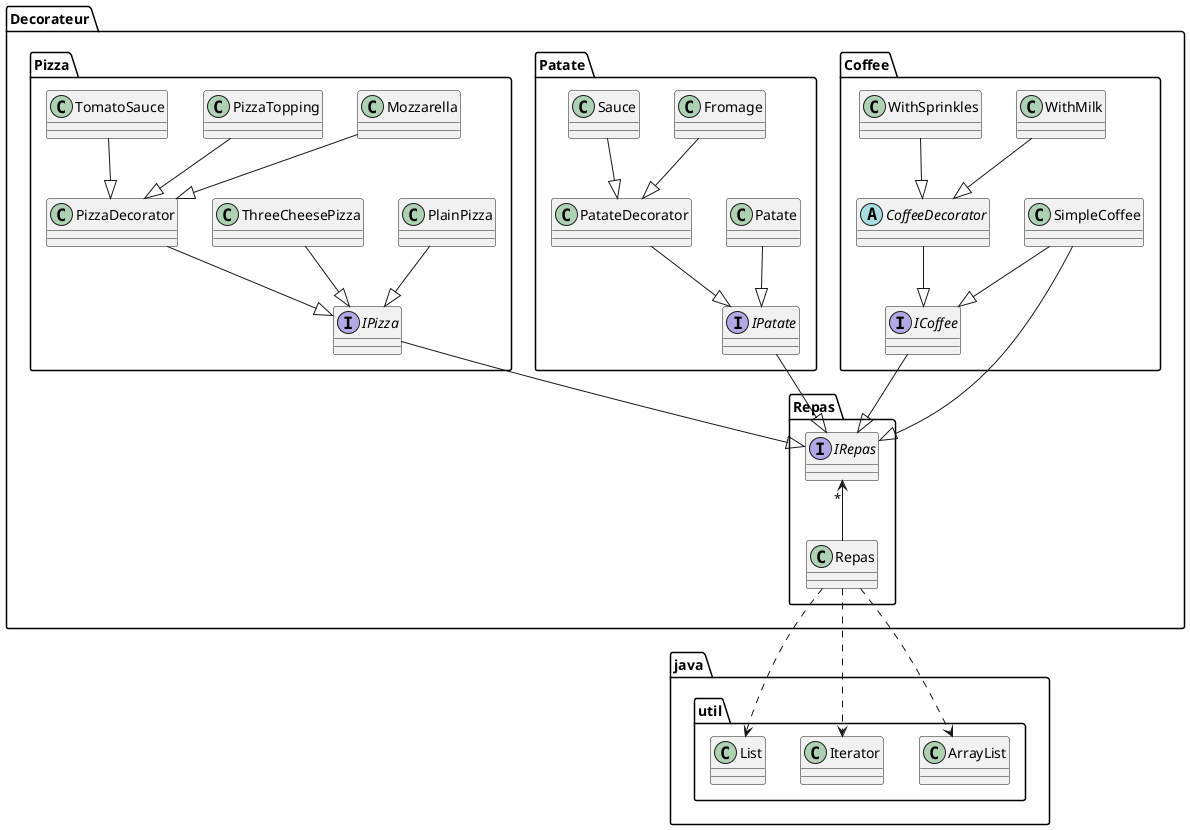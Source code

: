 @startuml Diagramme de classe
abstract class Decorateur.Coffee.CoffeeDecorator
class Decorateur.Coffee.SimpleCoffee
class Decorateur.Coffee.WithMilk
class Decorateur.Coffee.WithSprinkles
class Decorateur.Patate.Fromage
class Decorateur.Patate.Patate
class Decorateur.Patate.PatateDecorator
class Decorateur.Patate.Sauce
class Decorateur.Pizza.Mozzarella
class Decorateur.Pizza.PizzaDecorator
class Decorateur.Pizza.PizzaTopping
class Decorateur.Pizza.PlainPizza
class Decorateur.Pizza.ThreeCheesePizza
class Decorateur.Pizza.TomatoSauce
class Decorateur.Repas.Repas
class java.util.ArrayList
class java.util.Iterator
class java.util.List
interface Decorateur.Coffee.ICoffee
interface Decorateur.Patate.IPatate
interface Decorateur.Pizza.IPizza
interface Decorateur.Repas.IRepas
Decorateur.Coffee.CoffeeDecorator --|> Decorateur.Coffee.ICoffee
Decorateur.Coffee.SimpleCoffee --|> Decorateur.Coffee.ICoffee
Decorateur.Coffee.SimpleCoffee --|> Decorateur.Repas.IRepas
Decorateur.Coffee.WithMilk --|> Decorateur.Coffee.CoffeeDecorator
Decorateur.Coffee.WithSprinkles --|> Decorateur.Coffee.CoffeeDecorator
Decorateur.Patate.Fromage --|> Decorateur.Patate.PatateDecorator
Decorateur.Patate.Patate --|> Decorateur.Patate.IPatate
Decorateur.Patate.PatateDecorator --|> Decorateur.Patate.IPatate
Decorateur.Patate.Sauce --|> Decorateur.Patate.PatateDecorator
Decorateur.Pizza.Mozzarella --|> Decorateur.Pizza.PizzaDecorator
Decorateur.Pizza.PizzaDecorator --|> Decorateur.Pizza.IPizza
Decorateur.Pizza.PizzaTopping --|> Decorateur.Pizza.PizzaDecorator
Decorateur.Pizza.PlainPizza --|> Decorateur.Pizza.IPizza
Decorateur.Pizza.ThreeCheesePizza --|> Decorateur.Pizza.IPizza
Decorateur.Pizza.TomatoSauce --|> Decorateur.Pizza.PizzaDecorator
Decorateur.Repas.Repas ..> java.util.ArrayList
Decorateur.Repas.Repas ..> java.util.Iterator
Decorateur.Repas.Repas ..> java.util.List
Decorateur.Coffee.ICoffee --|> Decorateur.Repas.IRepas
Decorateur.Patate.IPatate --|> Decorateur.Repas.IRepas
Decorateur.Pizza.IPizza --|> Decorateur.Repas.IRepas

Decorateur.Repas.Repas -u-> "*" Decorateur.Repas.IRepas
@enduml